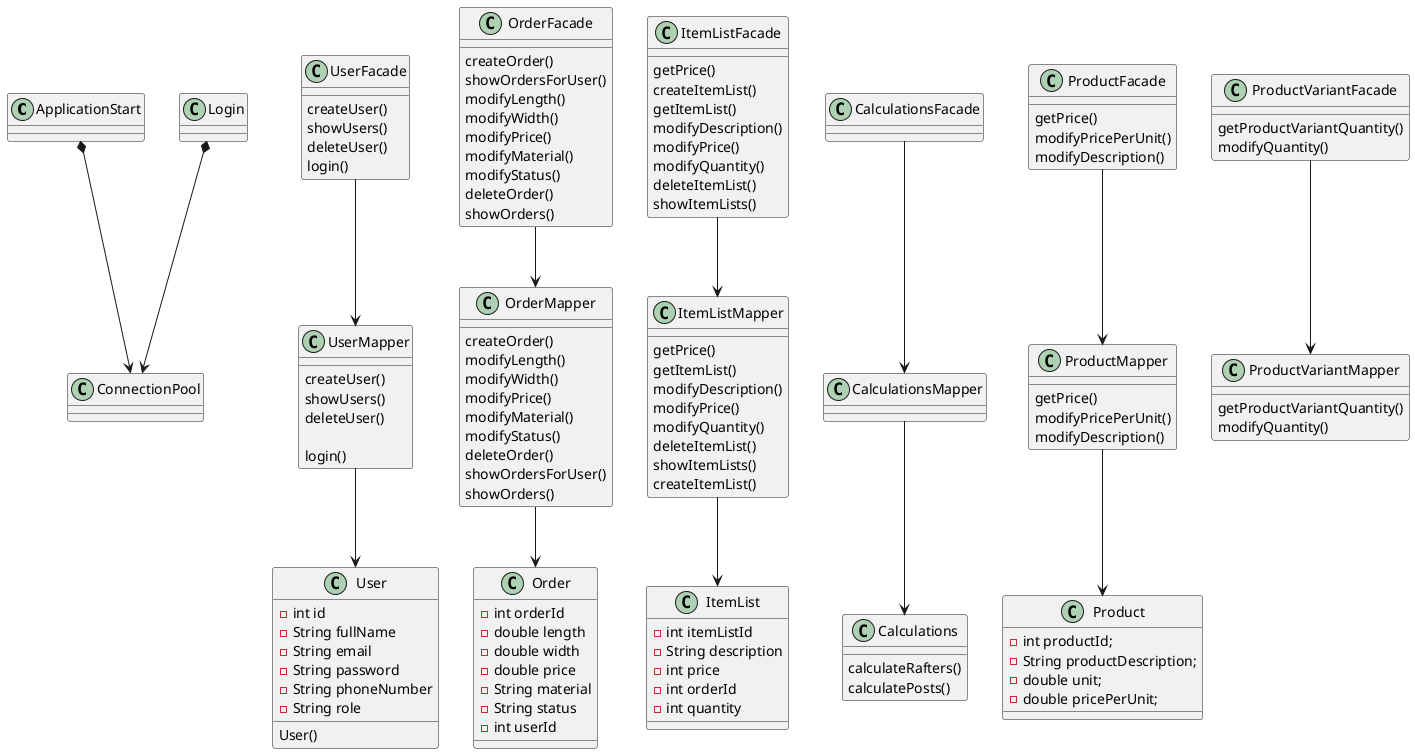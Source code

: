 @startuml
'https://plantuml.com/class-diagram
class ApplicationStart
class ConnectionPool
class Login

ApplicationStart *--> ConnectionPool
Login *--> ConnectionPool

class User
{
User()
    -int id
    -String fullName
    -String email
    -String password
    -String phoneNumber
    -String role
}
class UserMapper
{
    createUser()
    showUsers()
    deleteUser()

    login()
}
class UserFacade
{
    createUser()
    showUsers()
    deleteUser()
    login()
}


class Order
{
    -int orderId
    -double length
    -double width
    -double price
    -String material
    -String status
    -int userId
}
class OrderMapper
{
    createOrder()
    modifyLength()
    modifyWidth()
    modifyPrice()
    modifyMaterial()
    modifyStatus()
    deleteOrder()
    showOrdersForUser()
    showOrders()
}
class OrderFacade
{
  createOrder()
    showOrdersForUser()
    modifyLength()
    modifyWidth()
    modifyPrice()
    modifyMaterial()
    modifyStatus()
    deleteOrder()
    showOrders()
}

class ItemList
{
    -int itemListId
    -String description
    -int price
    -int orderId
    -int quantity

}
class ItemListMapper
{
    getPrice()
    getItemList()
    modifyDescription()
    modifyPrice()
    modifyQuantity()
    deleteItemList()
    showItemLists()
    createItemList()
}
class ItemListFacade
{
    getPrice()
    createItemList()
    getItemList()
    modifyDescription()
    modifyPrice()
    modifyQuantity()
    deleteItemList()
    showItemLists()
}

class Calculations
{
    calculateRafters()
    calculatePosts()


}
class CalculationsMapper
class CalculationsFacade

class Product
{
   -int productId;
   -String productDescription;
   -double unit;
   -double pricePerUnit;
}
class ProductMapper
{
getPrice()
modifyPricePerUnit()
modifyDescription()
}

class ProductFacade
{
getPrice()
modifyPricePerUnit()
modifyDescription()
}
class ProductVariantFacade
{
getProductVariantQuantity()
modifyQuantity()
}
class ProductVariantMapper
{
getProductVariantQuantity()
modifyQuantity()
}

UserFacade --> UserMapper
UserMapper --> User

OrderFacade --> OrderMapper
OrderMapper --> Order

ItemListFacade --> ItemListMapper
ItemListMapper --> ItemList

CalculationsFacade --> CalculationsMapper
CalculationsMapper --> Calculations

ProductFacade --> ProductMapper
ProductMapper --> Product

ProductVariantFacade --> ProductVariantMapper

@enduml

